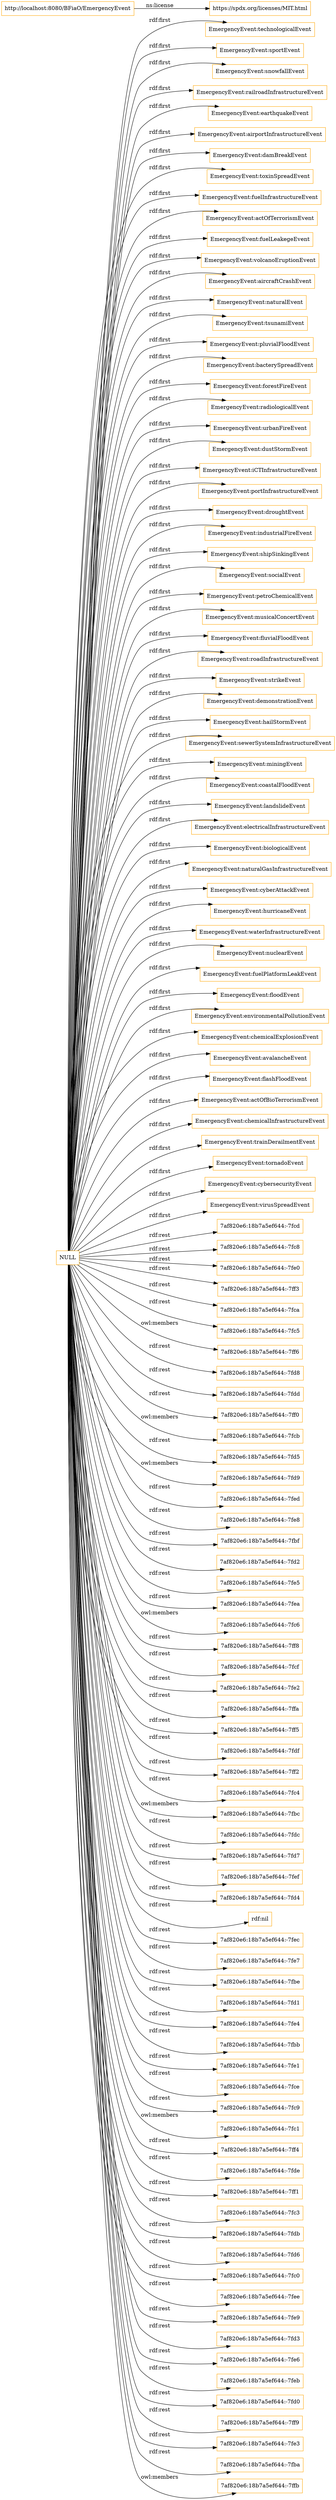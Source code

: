 digraph ar2dtool_diagram { 
rankdir=LR;
size="1501"
node [shape = rectangle, color="orange"]; "EmergencyEvent:technologicalEvent" "EmergencyEvent:sportEvent" "EmergencyEvent:snowfallEvent" "EmergencyEvent:railroadInfrastructureEvent" "EmergencyEvent:earthquakeEvent" "EmergencyEvent:airportInfrastructureEvent" "EmergencyEvent:damBreakEvent" "EmergencyEvent:toxinSpreadEvent" "EmergencyEvent:fuelInfrastructureEvent" "EmergencyEvent:actOfTerrorismEvent" "EmergencyEvent:fuelLeakegeEvent" "EmergencyEvent:volcanoEruptionEvent" "EmergencyEvent:aircraftCrashEvent" "EmergencyEvent:naturalEvent" "EmergencyEvent:tsunamiEvent" "EmergencyEvent:pluvialFloodEvent" "EmergencyEvent:bacterySpreadEvent" "EmergencyEvent:forestFireEvent" "EmergencyEvent:radiologicalEvent" "EmergencyEvent:urbanFireEvent" "EmergencyEvent:dustStormEvent" "EmergencyEvent:iCTInfrastructureEvent" "EmergencyEvent:portInfrastructureEvent" "EmergencyEvent:droughtEvent" "EmergencyEvent:industrialFireEvent" "EmergencyEvent:shipSinkingEvent" "EmergencyEvent:socialEvent" "EmergencyEvent:petroChemicalEvent" "EmergencyEvent:musicalConcertEvent" "EmergencyEvent:fluvialFloodEvent" "EmergencyEvent:roadInfrastructureEvent" "EmergencyEvent:strikeEvent" "EmergencyEvent:demonstrationEvent" "EmergencyEvent:hailStormEvent" "EmergencyEvent:sewerSystemInfrastructureEvent" "EmergencyEvent:miningEvent" "EmergencyEvent:coastalFloodEvent" "EmergencyEvent:landslideEvent" "EmergencyEvent:electricalInfrastructureEvent" "EmergencyEvent:biologicalEvent" "EmergencyEvent:naturalGasInfrastructureEvent" "EmergencyEvent:cyberAttackEvent" "EmergencyEvent:hurricaneEvent" "EmergencyEvent:waterInfrastructureEvent" "EmergencyEvent:nuclearEvent" "EmergencyEvent:fuelPlatformLeakEvent" "EmergencyEvent:floodEvent" "EmergencyEvent:environmentalPollutionEvent" "EmergencyEvent:chemicalExplosionEvent" "EmergencyEvent:avalancheEvent" "EmergencyEvent:flashFloodEvent" "EmergencyEvent:actOfBioTerrorismEvent" "EmergencyEvent:chemicalInfrastructureEvent" "EmergencyEvent:trainDerailmentEvent" "EmergencyEvent:tornadoEvent" "EmergencyEvent:cybersecurityEvent" "EmergencyEvent:virusSpreadEvent" ; /*classes style*/
	"NULL" -> "7af820e6:18b7a5ef644:-7fcd" [ label = "rdf:rest" ];
	"NULL" -> "7af820e6:18b7a5ef644:-7fc8" [ label = "rdf:rest" ];
	"NULL" -> "7af820e6:18b7a5ef644:-7fe0" [ label = "rdf:rest" ];
	"NULL" -> "EmergencyEvent:naturalEvent" [ label = "rdf:first" ];
	"NULL" -> "7af820e6:18b7a5ef644:-7ff3" [ label = "rdf:rest" ];
	"NULL" -> "EmergencyEvent:urbanFireEvent" [ label = "rdf:first" ];
	"NULL" -> "7af820e6:18b7a5ef644:-7fca" [ label = "rdf:rest" ];
	"NULL" -> "EmergencyEvent:petroChemicalEvent" [ label = "rdf:first" ];
	"NULL" -> "7af820e6:18b7a5ef644:-7fc5" [ label = "rdf:rest" ];
	"NULL" -> "7af820e6:18b7a5ef644:-7ff6" [ label = "owl:members" ];
	"NULL" -> "EmergencyEvent:hailStormEvent" [ label = "rdf:first" ];
	"NULL" -> "7af820e6:18b7a5ef644:-7fd8" [ label = "rdf:rest" ];
	"NULL" -> "7af820e6:18b7a5ef644:-7fdd" [ label = "rdf:rest" ];
	"NULL" -> "EmergencyEvent:snowfallEvent" [ label = "rdf:first" ];
	"NULL" -> "7af820e6:18b7a5ef644:-7ff0" [ label = "rdf:rest" ];
	"NULL" -> "7af820e6:18b7a5ef644:-7fcb" [ label = "owl:members" ];
	"NULL" -> "EmergencyEvent:avalancheEvent" [ label = "rdf:first" ];
	"NULL" -> "7af820e6:18b7a5ef644:-7fd5" [ label = "rdf:rest" ];
	"NULL" -> "EmergencyEvent:fuelInfrastructureEvent" [ label = "rdf:first" ];
	"NULL" -> "7af820e6:18b7a5ef644:-7fd9" [ label = "owl:members" ];
	"NULL" -> "7af820e6:18b7a5ef644:-7fed" [ label = "rdf:rest" ];
	"NULL" -> "EmergencyEvent:damBreakEvent" [ label = "rdf:first" ];
	"NULL" -> "7af820e6:18b7a5ef644:-7fe8" [ label = "rdf:rest" ];
	"NULL" -> "7af820e6:18b7a5ef644:-7fbf" [ label = "rdf:rest" ];
	"NULL" -> "7af820e6:18b7a5ef644:-7fd2" [ label = "rdf:rest" ];
	"NULL" -> "EmergencyEvent:environmentalPollutionEvent" [ label = "rdf:first" ];
	"NULL" -> "EmergencyEvent:cybersecurityEvent" [ label = "rdf:first" ];
	"NULL" -> "7af820e6:18b7a5ef644:-7fe5" [ label = "rdf:rest" ];
	"NULL" -> "7af820e6:18b7a5ef644:-7fea" [ label = "rdf:rest" ];
	"NULL" -> "EmergencyEvent:fuelPlatformLeakEvent" [ label = "rdf:first" ];
	"NULL" -> "EmergencyEvent:dustStormEvent" [ label = "rdf:first" ];
	"NULL" -> "EmergencyEvent:socialEvent" [ label = "rdf:first" ];
	"NULL" -> "7af820e6:18b7a5ef644:-7fc6" [ label = "owl:members" ];
	"NULL" -> "7af820e6:18b7a5ef644:-7ff8" [ label = "rdf:rest" ];
	"NULL" -> "EmergencyEvent:bacterySpreadEvent" [ label = "rdf:first" ];
	"NULL" -> "7af820e6:18b7a5ef644:-7fcf" [ label = "rdf:rest" ];
	"NULL" -> "EmergencyEvent:landslideEvent" [ label = "rdf:first" ];
	"NULL" -> "7af820e6:18b7a5ef644:-7fe2" [ label = "rdf:rest" ];
	"NULL" -> "EmergencyEvent:demonstrationEvent" [ label = "rdf:first" ];
	"NULL" -> "EmergencyEvent:sportEvent" [ label = "rdf:first" ];
	"NULL" -> "7af820e6:18b7a5ef644:-7ffa" [ label = "rdf:rest" ];
	"NULL" -> "7af820e6:18b7a5ef644:-7ff5" [ label = "rdf:rest" ];
	"NULL" -> "EmergencyEvent:shipSinkingEvent" [ label = "rdf:first" ];
	"NULL" -> "EmergencyEvent:iCTInfrastructureEvent" [ label = "rdf:first" ];
	"NULL" -> "EmergencyEvent:volcanoEruptionEvent" [ label = "rdf:first" ];
	"NULL" -> "EmergencyEvent:toxinSpreadEvent" [ label = "rdf:first" ];
	"NULL" -> "EmergencyEvent:radiologicalEvent" [ label = "rdf:first" ];
	"NULL" -> "7af820e6:18b7a5ef644:-7fdf" [ label = "rdf:rest" ];
	"NULL" -> "EmergencyEvent:virusSpreadEvent" [ label = "rdf:first" ];
	"NULL" -> "7af820e6:18b7a5ef644:-7ff2" [ label = "rdf:rest" ];
	"NULL" -> "7af820e6:18b7a5ef644:-7fc4" [ label = "rdf:rest" ];
	"NULL" -> "7af820e6:18b7a5ef644:-7fbc" [ label = "owl:members" ];
	"NULL" -> "EmergencyEvent:tornadoEvent" [ label = "rdf:first" ];
	"NULL" -> "EmergencyEvent:miningEvent" [ label = "rdf:first" ];
	"NULL" -> "7af820e6:18b7a5ef644:-7fdc" [ label = "rdf:rest" ];
	"NULL" -> "7af820e6:18b7a5ef644:-7fd7" [ label = "rdf:rest" ];
	"NULL" -> "EmergencyEvent:actOfTerrorismEvent" [ label = "rdf:first" ];
	"NULL" -> "EmergencyEvent:fuelLeakegeEvent" [ label = "rdf:first" ];
	"NULL" -> "EmergencyEvent:technologicalEvent" [ label = "rdf:first" ];
	"NULL" -> "7af820e6:18b7a5ef644:-7fef" [ label = "rdf:rest" ];
	"NULL" -> "7af820e6:18b7a5ef644:-7fd4" [ label = "rdf:rest" ];
	"NULL" -> "EmergencyEvent:airportInfrastructureEvent" [ label = "rdf:first" ];
	"NULL" -> "rdf:nil" [ label = "rdf:rest" ];
	"NULL" -> "7af820e6:18b7a5ef644:-7fec" [ label = "rdf:rest" ];
	"NULL" -> "7af820e6:18b7a5ef644:-7fe7" [ label = "rdf:rest" ];
	"NULL" -> "7af820e6:18b7a5ef644:-7fbe" [ label = "rdf:rest" ];
	"NULL" -> "7af820e6:18b7a5ef644:-7fd1" [ label = "rdf:rest" ];
	"NULL" -> "EmergencyEvent:biologicalEvent" [ label = "rdf:first" ];
	"NULL" -> "EmergencyEvent:sewerSystemInfrastructureEvent" [ label = "rdf:first" ];
	"NULL" -> "EmergencyEvent:chemicalExplosionEvent" [ label = "rdf:first" ];
	"NULL" -> "7af820e6:18b7a5ef644:-7fe4" [ label = "rdf:rest" ];
	"NULL" -> "EmergencyEvent:roadInfrastructureEvent" [ label = "rdf:first" ];
	"NULL" -> "EmergencyEvent:actOfBioTerrorismEvent" [ label = "rdf:first" ];
	"NULL" -> "7af820e6:18b7a5ef644:-7fbb" [ label = "rdf:rest" ];
	"NULL" -> "EmergencyEvent:droughtEvent" [ label = "rdf:first" ];
	"NULL" -> "EmergencyEvent:portInfrastructureEvent" [ label = "rdf:first" ];
	"NULL" -> "EmergencyEvent:aircraftCrashEvent" [ label = "rdf:first" ];
	"NULL" -> "EmergencyEvent:floodEvent" [ label = "rdf:first" ];
	"NULL" -> "7af820e6:18b7a5ef644:-7fe1" [ label = "rdf:rest" ];
	"NULL" -> "7af820e6:18b7a5ef644:-7fce" [ label = "rdf:rest" ];
	"NULL" -> "7af820e6:18b7a5ef644:-7fc9" [ label = "rdf:rest" ];
	"NULL" -> "EmergencyEvent:pluvialFloodEvent" [ label = "rdf:first" ];
	"NULL" -> "EmergencyEvent:electricalInfrastructureEvent" [ label = "rdf:first" ];
	"NULL" -> "7af820e6:18b7a5ef644:-7fc1" [ label = "owl:members" ];
	"NULL" -> "7af820e6:18b7a5ef644:-7ff4" [ label = "rdf:rest" ];
	"NULL" -> "EmergencyEvent:waterInfrastructureEvent" [ label = "rdf:first" ];
	"NULL" -> "EmergencyEvent:flashFloodEvent" [ label = "rdf:first" ];
	"NULL" -> "7af820e6:18b7a5ef644:-7fde" [ label = "rdf:rest" ];
	"NULL" -> "EmergencyEvent:strikeEvent" [ label = "rdf:first" ];
	"NULL" -> "7af820e6:18b7a5ef644:-7ff1" [ label = "rdf:rest" ];
	"NULL" -> "7af820e6:18b7a5ef644:-7fc3" [ label = "rdf:rest" ];
	"NULL" -> "EmergencyEvent:nuclearEvent" [ label = "rdf:first" ];
	"NULL" -> "EmergencyEvent:forestFireEvent" [ label = "rdf:first" ];
	"NULL" -> "7af820e6:18b7a5ef644:-7fdb" [ label = "rdf:rest" ];
	"NULL" -> "7af820e6:18b7a5ef644:-7fd6" [ label = "rdf:rest" ];
	"NULL" -> "EmergencyEvent:trainDerailmentEvent" [ label = "rdf:first" ];
	"NULL" -> "EmergencyEvent:railroadInfrastructureEvent" [ label = "rdf:first" ];
	"NULL" -> "7af820e6:18b7a5ef644:-7fc0" [ label = "rdf:rest" ];
	"NULL" -> "EmergencyEvent:hurricaneEvent" [ label = "rdf:first" ];
	"NULL" -> "EmergencyEvent:tsunamiEvent" [ label = "rdf:first" ];
	"NULL" -> "EmergencyEvent:earthquakeEvent" [ label = "rdf:first" ];
	"NULL" -> "7af820e6:18b7a5ef644:-7fee" [ label = "rdf:rest" ];
	"NULL" -> "7af820e6:18b7a5ef644:-7fe9" [ label = "rdf:rest" ];
	"NULL" -> "EmergencyEvent:industrialFireEvent" [ label = "rdf:first" ];
	"NULL" -> "7af820e6:18b7a5ef644:-7fd3" [ label = "rdf:rest" ];
	"NULL" -> "7af820e6:18b7a5ef644:-7fe6" [ label = "rdf:rest" ];
	"NULL" -> "EmergencyEvent:fluvialFloodEvent" [ label = "rdf:first" ];
	"NULL" -> "7af820e6:18b7a5ef644:-7feb" [ label = "rdf:rest" ];
	"NULL" -> "EmergencyEvent:cyberAttackEvent" [ label = "rdf:first" ];
	"NULL" -> "7af820e6:18b7a5ef644:-7fd0" [ label = "rdf:rest" ];
	"NULL" -> "EmergencyEvent:musicalConcertEvent" [ label = "rdf:first" ];
	"NULL" -> "7af820e6:18b7a5ef644:-7ff9" [ label = "rdf:rest" ];
	"NULL" -> "EmergencyEvent:naturalGasInfrastructureEvent" [ label = "rdf:first" ];
	"NULL" -> "EmergencyEvent:coastalFloodEvent" [ label = "rdf:first" ];
	"NULL" -> "7af820e6:18b7a5ef644:-7fe3" [ label = "rdf:rest" ];
	"NULL" -> "7af820e6:18b7a5ef644:-7fba" [ label = "rdf:rest" ];
	"NULL" -> "7af820e6:18b7a5ef644:-7ffb" [ label = "owl:members" ];
	"NULL" -> "EmergencyEvent:chemicalInfrastructureEvent" [ label = "rdf:first" ];
	"http://localhost:8080/BFiaO/EmergencyEvent" -> "https://spdx.org/licenses/MIT.html" [ label = "ns:license" ];

}
